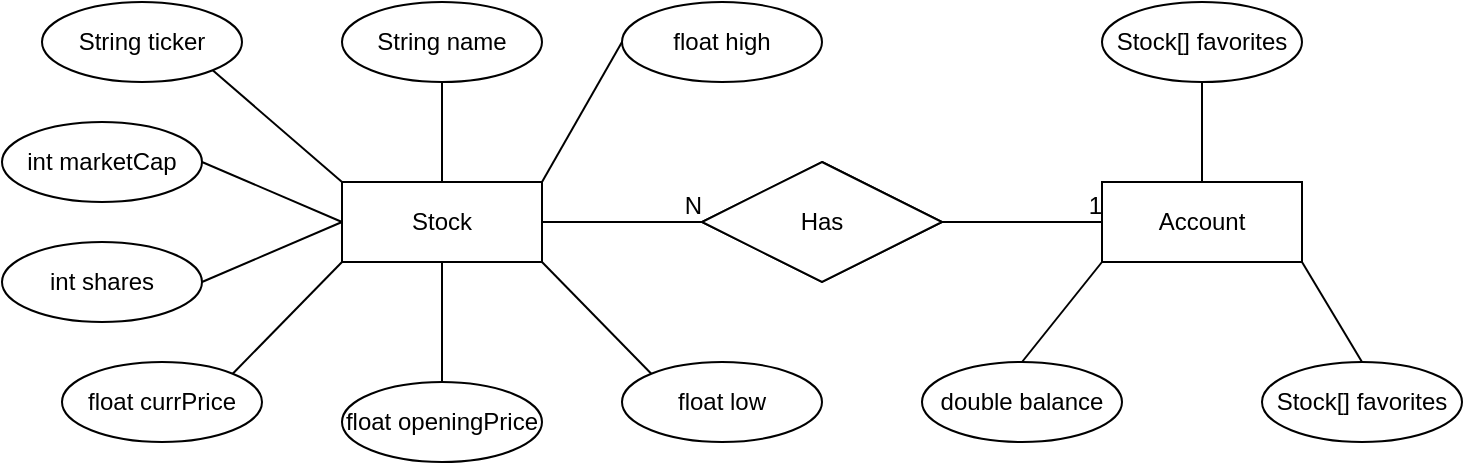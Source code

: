 <mxfile version="17.4.6" type="google"><diagram id="R2lEEEUBdFMjLlhIrx00" name="Page-1"><mxGraphModel grid="1" page="1" gridSize="10" guides="1" tooltips="1" connect="1" arrows="1" fold="1" pageScale="1" pageWidth="850" pageHeight="1100" math="0" shadow="0" extFonts="Permanent Marker^https://fonts.googleapis.com/css?family=Permanent+Marker"><root><mxCell id="0"/><mxCell id="1" parent="0"/><mxCell id="wTFsKj3juYFjG6P8_u3Z-1" value="float openingPrice" style="ellipse;whiteSpace=wrap;html=1;align=center;" vertex="1" parent="1"><mxGeometry x="270" y="260" width="100" height="40" as="geometry"/></mxCell><mxCell id="wTFsKj3juYFjG6P8_u3Z-3" value="Account" style="whiteSpace=wrap;html=1;align=center;" vertex="1" parent="1"><mxGeometry x="650" y="160" width="100" height="40" as="geometry"/></mxCell><mxCell id="wTFsKj3juYFjG6P8_u3Z-4" value="Stock" style="whiteSpace=wrap;html=1;align=center;" vertex="1" parent="1"><mxGeometry x="270" y="160" width="100" height="40" as="geometry"/></mxCell><mxCell id="wTFsKj3juYFjG6P8_u3Z-5" value="float high" style="ellipse;whiteSpace=wrap;html=1;align=center;" vertex="1" parent="1"><mxGeometry x="410" y="70" width="100" height="40" as="geometry"/></mxCell><mxCell id="wTFsKj3juYFjG6P8_u3Z-6" value="String ticker" style="ellipse;whiteSpace=wrap;html=1;align=center;" vertex="1" parent="1"><mxGeometry x="120" y="70" width="100" height="40" as="geometry"/></mxCell><mxCell id="wTFsKj3juYFjG6P8_u3Z-7" value="String name" style="ellipse;whiteSpace=wrap;html=1;align=center;" vertex="1" parent="1"><mxGeometry x="270" y="70" width="100" height="40" as="geometry"/></mxCell><mxCell id="wTFsKj3juYFjG6P8_u3Z-8" value="float low" style="ellipse;whiteSpace=wrap;html=1;align=center;" vertex="1" parent="1"><mxGeometry x="410" y="250" width="100" height="40" as="geometry"/></mxCell><mxCell id="wTFsKj3juYFjG6P8_u3Z-9" value="float currPrice" style="ellipse;whiteSpace=wrap;html=1;align=center;" vertex="1" parent="1"><mxGeometry x="130" y="250" width="100" height="40" as="geometry"/></mxCell><mxCell id="wTFsKj3juYFjG6P8_u3Z-10" value="int marketCap" style="ellipse;whiteSpace=wrap;html=1;align=center;" vertex="1" parent="1"><mxGeometry x="100" y="130" width="100" height="40" as="geometry"/></mxCell><mxCell id="wTFsKj3juYFjG6P8_u3Z-11" value="int shares" style="ellipse;whiteSpace=wrap;html=1;align=center;" vertex="1" parent="1"><mxGeometry x="100" y="190" width="100" height="40" as="geometry"/></mxCell><mxCell id="wTFsKj3juYFjG6P8_u3Z-13" value="" style="endArrow=none;html=1;rounded=0;entryX=0;entryY=0;entryDx=0;entryDy=0;exitX=1;exitY=1;exitDx=0;exitDy=0;" edge="1" parent="1" source="wTFsKj3juYFjG6P8_u3Z-6" target="wTFsKj3juYFjG6P8_u3Z-4"><mxGeometry relative="1" as="geometry"><mxPoint x="60" y="200" as="sourcePoint"/><mxPoint x="220" y="200" as="targetPoint"/></mxGeometry></mxCell><mxCell id="wTFsKj3juYFjG6P8_u3Z-14" value="" style="endArrow=none;html=1;rounded=0;entryX=0;entryY=0.5;entryDx=0;entryDy=0;exitX=1;exitY=0.5;exitDx=0;exitDy=0;" edge="1" parent="1" source="wTFsKj3juYFjG6P8_u3Z-10" target="wTFsKj3juYFjG6P8_u3Z-4"><mxGeometry relative="1" as="geometry"><mxPoint x="60" y="259.5" as="sourcePoint"/><mxPoint x="220" y="259.5" as="targetPoint"/></mxGeometry></mxCell><mxCell id="wTFsKj3juYFjG6P8_u3Z-15" value="" style="endArrow=none;html=1;rounded=0;entryX=0.5;entryY=0;entryDx=0;entryDy=0;exitX=0.5;exitY=1;exitDx=0;exitDy=0;" edge="1" parent="1" source="wTFsKj3juYFjG6P8_u3Z-7" target="wTFsKj3juYFjG6P8_u3Z-4"><mxGeometry relative="1" as="geometry"><mxPoint x="80" y="190" as="sourcePoint"/><mxPoint x="240" y="190" as="targetPoint"/></mxGeometry></mxCell><mxCell id="wTFsKj3juYFjG6P8_u3Z-16" value="" style="endArrow=none;html=1;rounded=0;entryX=0;entryY=1;entryDx=0;entryDy=0;exitX=1;exitY=0;exitDx=0;exitDy=0;" edge="1" parent="1" source="wTFsKj3juYFjG6P8_u3Z-9" target="wTFsKj3juYFjG6P8_u3Z-4"><mxGeometry relative="1" as="geometry"><mxPoint x="140" y="360" as="sourcePoint"/><mxPoint x="300" y="360" as="targetPoint"/></mxGeometry></mxCell><mxCell id="wTFsKj3juYFjG6P8_u3Z-17" value="" style="endArrow=none;html=1;rounded=0;entryX=0.5;entryY=0;entryDx=0;entryDy=0;exitX=0.5;exitY=1;exitDx=0;exitDy=0;" edge="1" parent="1" source="wTFsKj3juYFjG6P8_u3Z-4" target="wTFsKj3juYFjG6P8_u3Z-1"><mxGeometry relative="1" as="geometry"><mxPoint x="150" y="370" as="sourcePoint"/><mxPoint x="310" y="370" as="targetPoint"/></mxGeometry></mxCell><mxCell id="wTFsKj3juYFjG6P8_u3Z-18" value="" style="endArrow=none;html=1;rounded=0;entryX=0;entryY=0;entryDx=0;entryDy=0;exitX=1;exitY=1;exitDx=0;exitDy=0;" edge="1" parent="1" source="wTFsKj3juYFjG6P8_u3Z-4" target="wTFsKj3juYFjG6P8_u3Z-8"><mxGeometry relative="1" as="geometry"><mxPoint x="230" y="230" as="sourcePoint"/><mxPoint x="390" y="230" as="targetPoint"/></mxGeometry></mxCell><mxCell id="wTFsKj3juYFjG6P8_u3Z-19" value="" style="endArrow=none;html=1;rounded=0;entryX=0;entryY=0.5;entryDx=0;entryDy=0;exitX=1;exitY=0;exitDx=0;exitDy=0;" edge="1" parent="1" source="wTFsKj3juYFjG6P8_u3Z-4" target="wTFsKj3juYFjG6P8_u3Z-5"><mxGeometry relative="1" as="geometry"><mxPoint x="170" y="390" as="sourcePoint"/><mxPoint x="330" y="390" as="targetPoint"/></mxGeometry></mxCell><mxCell id="wTFsKj3juYFjG6P8_u3Z-20" value="" style="endArrow=none;html=1;rounded=0;entryX=0;entryY=0.5;entryDx=0;entryDy=0;exitX=1;exitY=0.5;exitDx=0;exitDy=0;" edge="1" parent="1" source="wTFsKj3juYFjG6P8_u3Z-11" target="wTFsKj3juYFjG6P8_u3Z-4"><mxGeometry relative="1" as="geometry"><mxPoint x="180" y="400" as="sourcePoint"/><mxPoint x="340" y="400" as="targetPoint"/></mxGeometry></mxCell><mxCell id="wTFsKj3juYFjG6P8_u3Z-23" value="Stock[] favorites" style="ellipse;whiteSpace=wrap;html=1;align=center;" vertex="1" parent="1"><mxGeometry x="650" y="70" width="100" height="40" as="geometry"/></mxCell><mxCell id="wTFsKj3juYFjG6P8_u3Z-25" value="" style="endArrow=none;html=1;rounded=0;entryX=0.5;entryY=1;entryDx=0;entryDy=0;exitX=0.5;exitY=0;exitDx=0;exitDy=0;" edge="1" parent="1" source="wTFsKj3juYFjG6P8_u3Z-3" target="wTFsKj3juYFjG6P8_u3Z-23"><mxGeometry relative="1" as="geometry"><mxPoint x="500" y="90" as="sourcePoint"/><mxPoint x="660" y="90" as="targetPoint"/></mxGeometry></mxCell><mxCell id="wTFsKj3juYFjG6P8_u3Z-30" value="" style="endArrow=none;html=1;rounded=0;exitX=1;exitY=0.5;exitDx=0;exitDy=0;" edge="1" parent="1" source="wTFsKj3juYFjG6P8_u3Z-4"><mxGeometry relative="1" as="geometry"><mxPoint x="380" y="170" as="sourcePoint"/><mxPoint x="450" y="180" as="targetPoint"/></mxGeometry></mxCell><mxCell id="wTFsKj3juYFjG6P8_u3Z-31" value="N" style="resizable=0;html=1;align=right;verticalAlign=bottom;" connectable="0" vertex="1" parent="wTFsKj3juYFjG6P8_u3Z-30"><mxGeometry x="1" relative="1" as="geometry"/></mxCell><mxCell id="wTFsKj3juYFjG6P8_u3Z-32" value="Has" style="shape=rhombus;perimeter=rhombusPerimeter;whiteSpace=wrap;html=1;align=center;" vertex="1" parent="1"><mxGeometry x="450" y="150" width="120" height="60" as="geometry"/></mxCell><mxCell id="wTFsKj3juYFjG6P8_u3Z-35" value="" style="endArrow=none;html=1;rounded=0;entryX=0;entryY=0.5;entryDx=0;entryDy=0;exitX=1;exitY=0.5;exitDx=0;exitDy=0;" edge="1" parent="1" source="wTFsKj3juYFjG6P8_u3Z-32" target="wTFsKj3juYFjG6P8_u3Z-3"><mxGeometry relative="1" as="geometry"><mxPoint x="430" y="340" as="sourcePoint"/><mxPoint x="590" y="340" as="targetPoint"/></mxGeometry></mxCell><mxCell id="wTFsKj3juYFjG6P8_u3Z-36" value="1" style="resizable=0;html=1;align=right;verticalAlign=bottom;" connectable="0" vertex="1" parent="wTFsKj3juYFjG6P8_u3Z-35"><mxGeometry x="1" relative="1" as="geometry"/></mxCell><mxCell id="3-d1_HvdhGfhIzWptJM_-1" value="Has" style="shape=rhombus;perimeter=rhombusPerimeter;whiteSpace=wrap;html=1;align=center;" vertex="1" parent="1"><mxGeometry x="450" y="150" width="120" height="60" as="geometry"/></mxCell><mxCell id="3-d1_HvdhGfhIzWptJM_-13" value="Stock[] favorites" style="ellipse;whiteSpace=wrap;html=1;align=center;" vertex="1" parent="1"><mxGeometry x="730" y="250" width="100" height="40" as="geometry"/></mxCell><mxCell id="3-d1_HvdhGfhIzWptJM_-15" value="" style="endArrow=none;html=1;rounded=0;entryX=0.5;entryY=0;entryDx=0;entryDy=0;exitX=1;exitY=1;exitDx=0;exitDy=0;" edge="1" parent="1" source="wTFsKj3juYFjG6P8_u3Z-3" target="3-d1_HvdhGfhIzWptJM_-13"><mxGeometry relative="1" as="geometry"><mxPoint x="560" y="290" as="sourcePoint"/><mxPoint x="720" y="290" as="targetPoint"/></mxGeometry></mxCell><mxCell id="3-d1_HvdhGfhIzWptJM_-16" value="" style="endArrow=none;html=1;rounded=0;entryX=0;entryY=1;entryDx=0;entryDy=0;exitX=0.5;exitY=0;exitDx=0;exitDy=0;" edge="1" parent="1" source="3-d1_HvdhGfhIzWptJM_-17" target="wTFsKj3juYFjG6P8_u3Z-3"><mxGeometry relative="1" as="geometry"><mxPoint x="620" y="250" as="sourcePoint"/><mxPoint x="740" y="370" as="targetPoint"/></mxGeometry></mxCell><mxCell id="3-d1_HvdhGfhIzWptJM_-17" value="double balance" style="ellipse;whiteSpace=wrap;html=1;align=center;" vertex="1" parent="1"><mxGeometry x="560" y="250" width="100" height="40" as="geometry"/></mxCell></root></mxGraphModel></diagram></mxfile>
